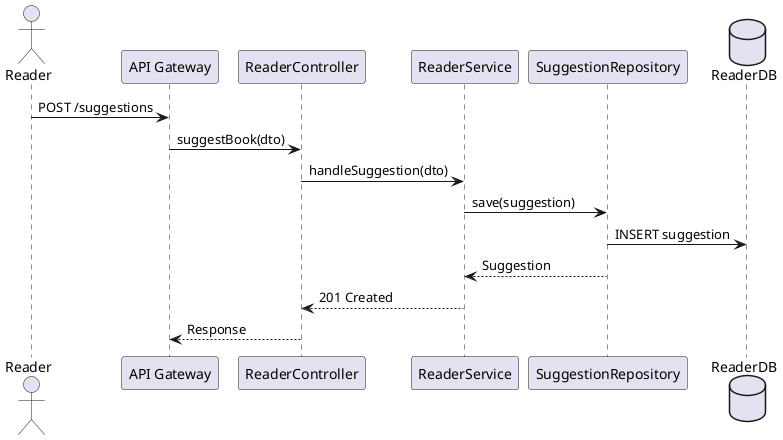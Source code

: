 @startuml
actor Reader

participant "API Gateway" as Gateway
participant "ReaderController" as ReaderCtrl
participant "ReaderService" as ReaderService
participant "SuggestionRepository" as SuggestionRepo
database "ReaderDB" as DB

Reader -> Gateway : POST /suggestions
Gateway -> ReaderCtrl : suggestBook(dto)
ReaderCtrl -> ReaderService : handleSuggestion(dto)
ReaderService -> SuggestionRepo : save(suggestion)
SuggestionRepo -> DB : INSERT suggestion
SuggestionRepo --> ReaderService : Suggestion
ReaderService --> ReaderCtrl : 201 Created
ReaderCtrl --> Gateway : Response
@enduml